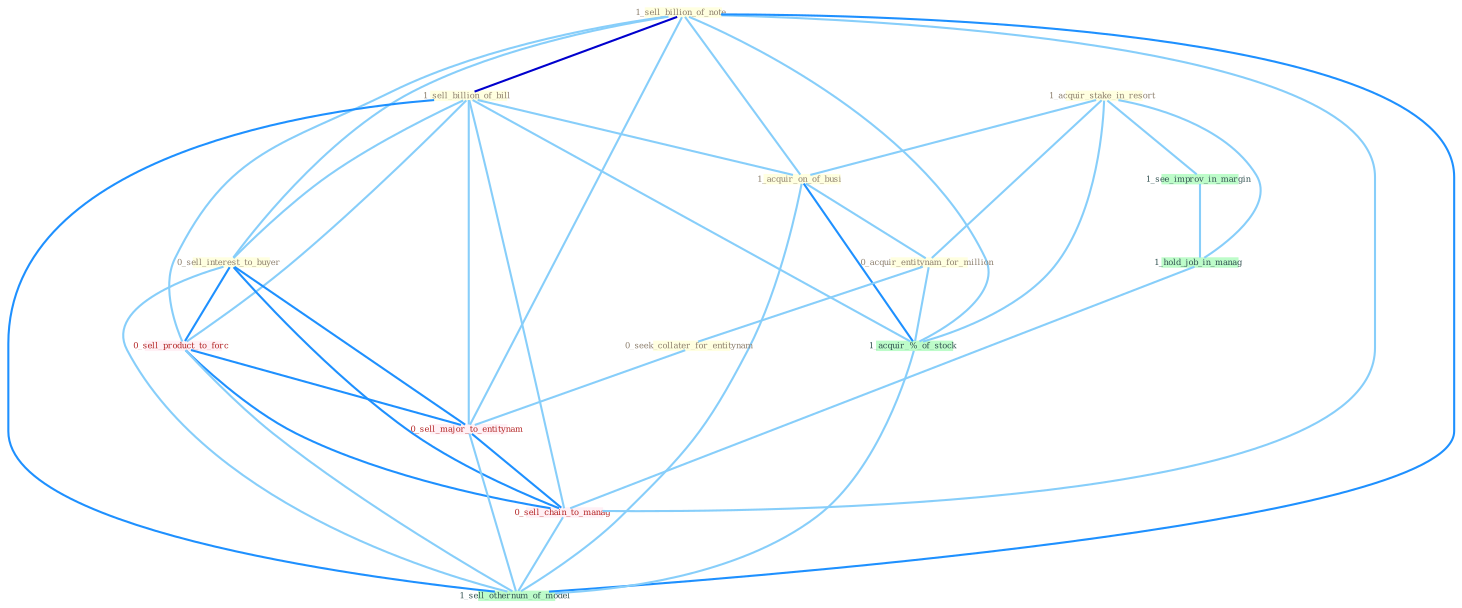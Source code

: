 Graph G{ 
    node
    [shape=polygon,style=filled,width=.5,height=.06,color="#BDFCC9",fixedsize=true,fontsize=4,
    fontcolor="#2f4f4f"];
    {node
    [color="#ffffe0", fontcolor="#8b7d6b"] "1_sell_billion_of_note " "1_acquir_stake_in_resort " "1_sell_billion_of_bill " "0_sell_interest_to_buyer " "1_acquir_on_of_busi " "0_acquir_entitynam_for_million " "0_seek_collater_for_entitynam "}
{node [color="#fff0f5", fontcolor="#b22222"] "0_sell_product_to_forc " "0_sell_major_to_entitynam " "0_sell_chain_to_manag "}
edge [color="#B0E2FF"];

	"1_sell_billion_of_note " -- "1_sell_billion_of_bill " [w="3", color="#0000cd" , len=0.6];
	"1_sell_billion_of_note " -- "0_sell_interest_to_buyer " [w="1", color="#87cefa" ];
	"1_sell_billion_of_note " -- "1_acquir_on_of_busi " [w="1", color="#87cefa" ];
	"1_sell_billion_of_note " -- "1_acquir_%_of_stock " [w="1", color="#87cefa" ];
	"1_sell_billion_of_note " -- "0_sell_product_to_forc " [w="1", color="#87cefa" ];
	"1_sell_billion_of_note " -- "0_sell_major_to_entitynam " [w="1", color="#87cefa" ];
	"1_sell_billion_of_note " -- "0_sell_chain_to_manag " [w="1", color="#87cefa" ];
	"1_sell_billion_of_note " -- "1_sell_othernum_of_model " [w="2", color="#1e90ff" , len=0.8];
	"1_acquir_stake_in_resort " -- "1_acquir_on_of_busi " [w="1", color="#87cefa" ];
	"1_acquir_stake_in_resort " -- "0_acquir_entitynam_for_million " [w="1", color="#87cefa" ];
	"1_acquir_stake_in_resort " -- "1_see_improv_in_margin " [w="1", color="#87cefa" ];
	"1_acquir_stake_in_resort " -- "1_acquir_%_of_stock " [w="1", color="#87cefa" ];
	"1_acquir_stake_in_resort " -- "1_hold_job_in_manag " [w="1", color="#87cefa" ];
	"1_sell_billion_of_bill " -- "0_sell_interest_to_buyer " [w="1", color="#87cefa" ];
	"1_sell_billion_of_bill " -- "1_acquir_on_of_busi " [w="1", color="#87cefa" ];
	"1_sell_billion_of_bill " -- "1_acquir_%_of_stock " [w="1", color="#87cefa" ];
	"1_sell_billion_of_bill " -- "0_sell_product_to_forc " [w="1", color="#87cefa" ];
	"1_sell_billion_of_bill " -- "0_sell_major_to_entitynam " [w="1", color="#87cefa" ];
	"1_sell_billion_of_bill " -- "0_sell_chain_to_manag " [w="1", color="#87cefa" ];
	"1_sell_billion_of_bill " -- "1_sell_othernum_of_model " [w="2", color="#1e90ff" , len=0.8];
	"0_sell_interest_to_buyer " -- "0_sell_product_to_forc " [w="2", color="#1e90ff" , len=0.8];
	"0_sell_interest_to_buyer " -- "0_sell_major_to_entitynam " [w="2", color="#1e90ff" , len=0.8];
	"0_sell_interest_to_buyer " -- "0_sell_chain_to_manag " [w="2", color="#1e90ff" , len=0.8];
	"0_sell_interest_to_buyer " -- "1_sell_othernum_of_model " [w="1", color="#87cefa" ];
	"1_acquir_on_of_busi " -- "0_acquir_entitynam_for_million " [w="1", color="#87cefa" ];
	"1_acquir_on_of_busi " -- "1_acquir_%_of_stock " [w="2", color="#1e90ff" , len=0.8];
	"1_acquir_on_of_busi " -- "1_sell_othernum_of_model " [w="1", color="#87cefa" ];
	"0_acquir_entitynam_for_million " -- "0_seek_collater_for_entitynam " [w="1", color="#87cefa" ];
	"0_acquir_entitynam_for_million " -- "1_acquir_%_of_stock " [w="1", color="#87cefa" ];
	"0_seek_collater_for_entitynam " -- "0_sell_major_to_entitynam " [w="1", color="#87cefa" ];
	"1_see_improv_in_margin " -- "1_hold_job_in_manag " [w="1", color="#87cefa" ];
	"1_acquir_%_of_stock " -- "1_sell_othernum_of_model " [w="1", color="#87cefa" ];
	"1_hold_job_in_manag " -- "0_sell_chain_to_manag " [w="1", color="#87cefa" ];
	"0_sell_product_to_forc " -- "0_sell_major_to_entitynam " [w="2", color="#1e90ff" , len=0.8];
	"0_sell_product_to_forc " -- "0_sell_chain_to_manag " [w="2", color="#1e90ff" , len=0.8];
	"0_sell_product_to_forc " -- "1_sell_othernum_of_model " [w="1", color="#87cefa" ];
	"0_sell_major_to_entitynam " -- "0_sell_chain_to_manag " [w="2", color="#1e90ff" , len=0.8];
	"0_sell_major_to_entitynam " -- "1_sell_othernum_of_model " [w="1", color="#87cefa" ];
	"0_sell_chain_to_manag " -- "1_sell_othernum_of_model " [w="1", color="#87cefa" ];
}